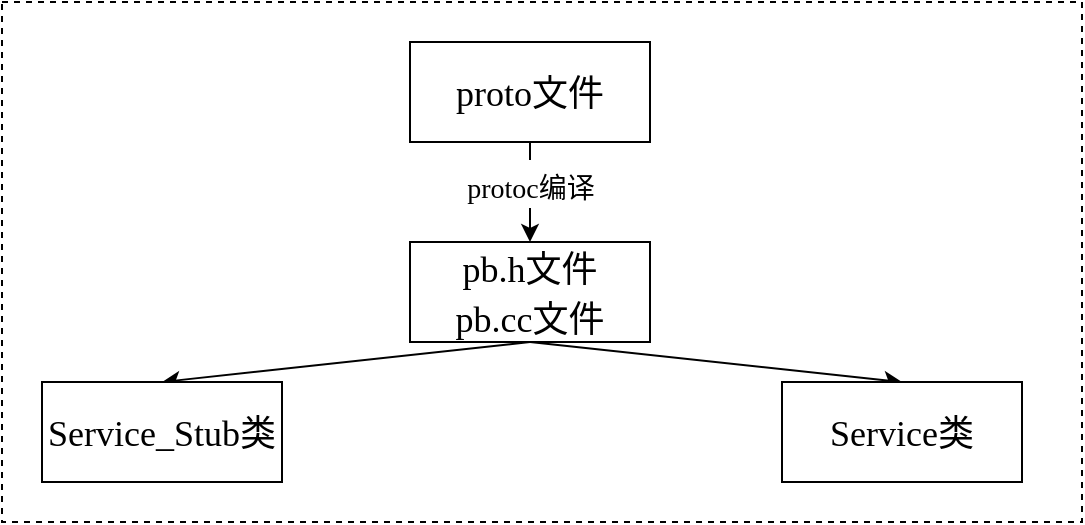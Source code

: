 <mxfile>
    <diagram id="sGY43QkBSt7u4VZnkP2N" name="第 1 页">
        <mxGraphModel dx="1129" dy="802" grid="1" gridSize="10" guides="1" tooltips="1" connect="1" arrows="1" fold="1" page="1" pageScale="1" pageWidth="827" pageHeight="1169" math="0" shadow="0">
            <root>
                <mxCell id="0"/>
                <mxCell id="1" parent="0"/>
                <mxCell id="16" value="" style="edgeStyle=none;sketch=0;hachureGap=4;jiggle=2;curveFitting=1;html=1;fontFamily=Garamond;fontSize=18;" edge="1" parent="1" source="2" target="3">
                    <mxGeometry relative="1" as="geometry"/>
                </mxCell>
                <mxCell id="2" value="&lt;font style=&quot;font-size: 18px;&quot; face=&quot;Garamond&quot;&gt;proto文件&lt;/font&gt;" style="whiteSpace=wrap;html=1;hachureGap=4;fontFamily=Architects Daughter;fontSource=https%3A%2F%2Ffonts.googleapis.com%2Fcss%3Ffamily%3DArchitects%2BDaughter;fontSize=20;" vertex="1" parent="1">
                    <mxGeometry x="348" y="90" width="120" height="50" as="geometry"/>
                </mxCell>
                <mxCell id="11" style="edgeStyle=none;sketch=0;hachureGap=4;jiggle=2;curveFitting=1;html=1;exitX=0.5;exitY=1;exitDx=0;exitDy=0;entryX=0.5;entryY=0;entryDx=0;entryDy=0;fontFamily=Garamond;fontSize=18;" edge="1" parent="1" source="3" target="6">
                    <mxGeometry relative="1" as="geometry"/>
                </mxCell>
                <mxCell id="12" style="edgeStyle=none;sketch=0;hachureGap=4;jiggle=2;curveFitting=1;html=1;exitX=0.5;exitY=1;exitDx=0;exitDy=0;entryX=0.5;entryY=0;entryDx=0;entryDy=0;fontFamily=Garamond;fontSize=18;" edge="1" parent="1" source="3" target="7">
                    <mxGeometry relative="1" as="geometry"/>
                </mxCell>
                <mxCell id="3" value="&lt;font face=&quot;Garamond&quot;&gt;&lt;font style=&quot;font-size: 18px;&quot;&gt;pb.h文件&lt;br&gt;pb.cc文件&lt;/font&gt;&lt;br&gt;&lt;/font&gt;" style="whiteSpace=wrap;html=1;hachureGap=4;fontFamily=Architects Daughter;fontSource=https%3A%2F%2Ffonts.googleapis.com%2Fcss%3Ffamily%3DArchitects%2BDaughter;fontSize=20;" vertex="1" parent="1">
                    <mxGeometry x="348" y="190" width="120" height="50" as="geometry"/>
                </mxCell>
                <mxCell id="6" value="&lt;font style=&quot;font-size: 18px;&quot; face=&quot;Garamond&quot;&gt;Service_Stub类&lt;br&gt;&lt;/font&gt;" style="whiteSpace=wrap;html=1;hachureGap=4;fontFamily=Architects Daughter;fontSource=https%3A%2F%2Ffonts.googleapis.com%2Fcss%3Ffamily%3DArchitects%2BDaughter;fontSize=20;" vertex="1" parent="1">
                    <mxGeometry x="164" y="260" width="120" height="50" as="geometry"/>
                </mxCell>
                <mxCell id="7" value="&lt;font face=&quot;Garamond&quot;&gt;&lt;span style=&quot;font-size: 18px;&quot;&gt;Service类&lt;/span&gt;&lt;/font&gt;" style="whiteSpace=wrap;html=1;hachureGap=4;fontFamily=Architects Daughter;fontSource=https%3A%2F%2Ffonts.googleapis.com%2Fcss%3Ffamily%3DArchitects%2BDaughter;fontSize=20;" vertex="1" parent="1">
                    <mxGeometry x="534" y="260" width="120" height="50" as="geometry"/>
                </mxCell>
                <mxCell id="13" value="" style="edgeStyle=none;hachureGap=4;html=1;fontFamily=Garamond;fontSize=16;endArrow=none;" edge="1" parent="1">
                    <mxGeometry relative="1" as="geometry">
                        <mxPoint x="544" y="130" as="sourcePoint"/>
                        <mxPoint x="544" y="130" as="targetPoint"/>
                    </mxGeometry>
                </mxCell>
                <mxCell id="14" value="&lt;font style=&quot;font-size: 14px;&quot;&gt;protoc编译&lt;/font&gt;" style="edgeLabel;html=1;align=center;verticalAlign=middle;resizable=0;points=[];fontSize=20;fontFamily=Garamond;" vertex="1" connectable="0" parent="13">
                    <mxGeometry x="-0.2" y="4" relative="1" as="geometry">
                        <mxPoint x="-136" y="30" as="offset"/>
                    </mxGeometry>
                </mxCell>
                <mxCell id="8" value="" style="rounded=0;whiteSpace=wrap;html=1;sketch=0;hachureGap=4;jiggle=2;curveFitting=1;fontFamily=Garamond;fontSize=18;fillColor=none;dashed=1;" vertex="1" parent="1">
                    <mxGeometry x="144" y="70" width="540" height="260" as="geometry"/>
                </mxCell>
            </root>
        </mxGraphModel>
    </diagram>
</mxfile>